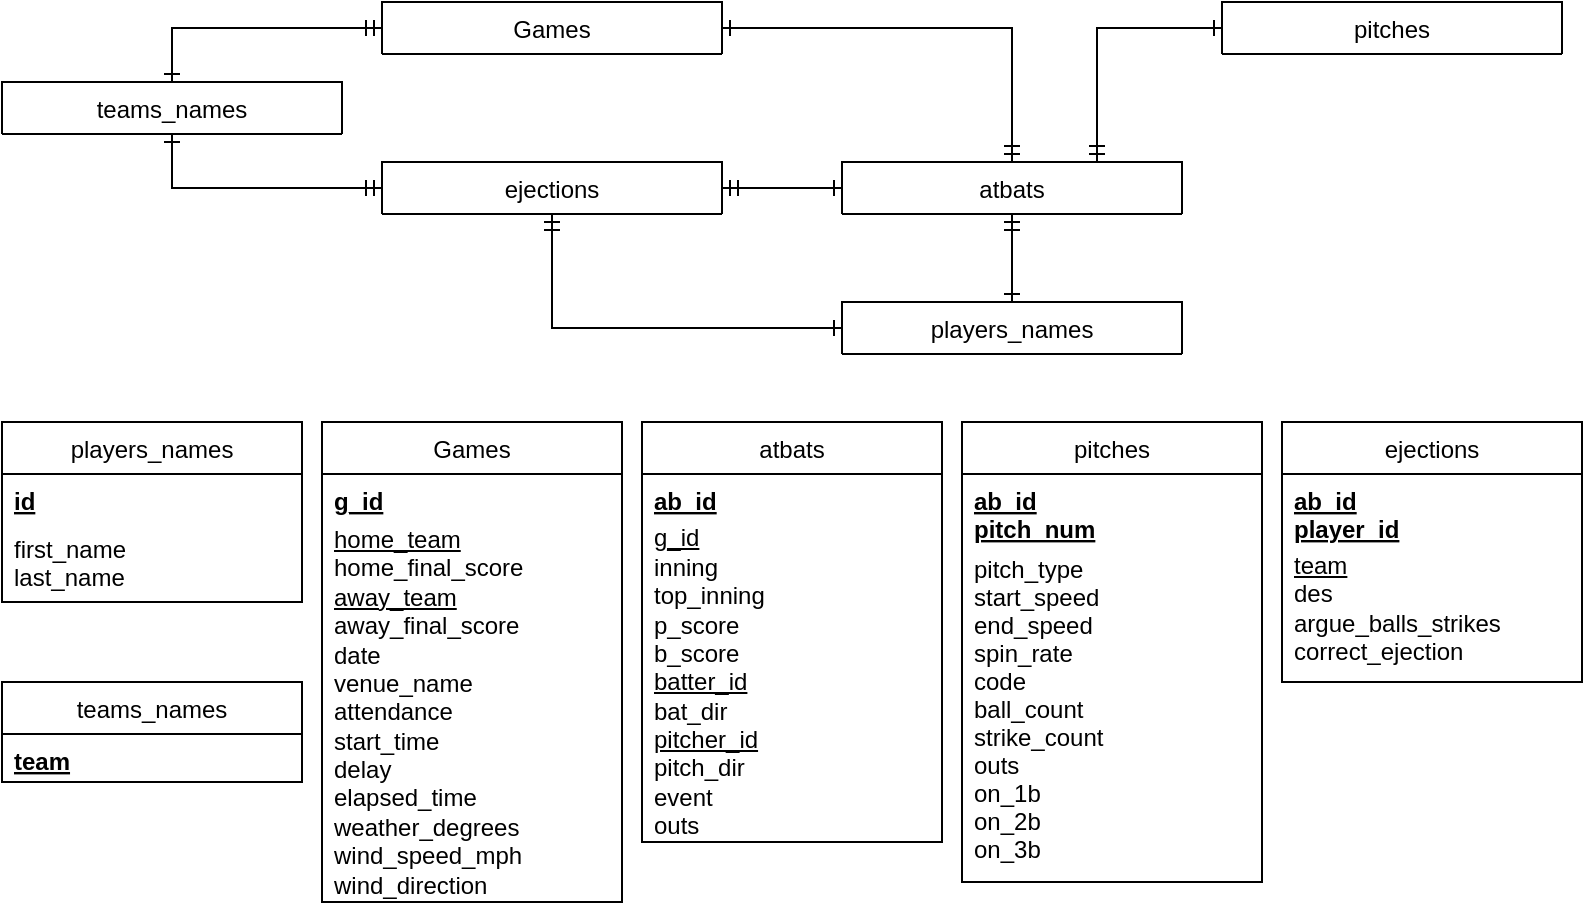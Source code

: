 <mxfile version="14.4.9" type="device"><diagram id="C5RBs43oDa-KdzZeNtuy" name="Page-1"><mxGraphModel dx="1113" dy="645" grid="1" gridSize="10" guides="1" tooltips="1" connect="1" arrows="1" fold="1" page="1" pageScale="1" pageWidth="827" pageHeight="1169" background="#ffffff" math="0" shadow="0"><root><mxCell id="WIyWlLk6GJQsqaUBKTNV-0"/><mxCell id="WIyWlLk6GJQsqaUBKTNV-1" parent="WIyWlLk6GJQsqaUBKTNV-0"/><mxCell id="zkfFHV4jXpPFQw0GAbJ--13" value="Games" style="swimlane;fontStyle=0;align=center;verticalAlign=top;childLayout=stackLayout;horizontal=1;startSize=26;horizontalStack=0;resizeParent=1;resizeLast=0;collapsible=1;marginBottom=0;rounded=0;shadow=0;strokeWidth=1;" parent="WIyWlLk6GJQsqaUBKTNV-1" vertex="1"><mxGeometry x="170" y="910" width="150" height="240" as="geometry"><mxRectangle x="340" y="380" width="170" height="26" as="alternateBounds"/></mxGeometry></mxCell><mxCell id="zkfFHV4jXpPFQw0GAbJ--14" value="g_id" style="text;align=left;verticalAlign=top;spacingLeft=4;spacingRight=4;overflow=hidden;rotatable=0;points=[[0,0.5],[1,0.5]];portConstraint=eastwest;fontStyle=5" parent="zkfFHV4jXpPFQw0GAbJ--13" vertex="1"><mxGeometry y="26" width="150" height="24" as="geometry"/></mxCell><mxCell id="FQ07l24NtpzFuGUXLP_U-1" value="&lt;span&gt;&lt;u&gt;home_team&lt;/u&gt;&lt;/span&gt;&lt;br style=&quot;padding: 0px ; margin: 0px&quot;&gt;&lt;span&gt;home_final_score&lt;/span&gt;&lt;br style=&quot;padding: 0px ; margin: 0px&quot;&gt;&lt;span&gt;&lt;u&gt;away_team&lt;/u&gt;&lt;/span&gt;&lt;br style=&quot;padding: 0px ; margin: 0px&quot;&gt;&lt;span&gt;away_final_score&lt;/span&gt;&lt;br style=&quot;padding: 0px ; margin: 0px&quot;&gt;&lt;span&gt;date&lt;/span&gt;&lt;br style=&quot;padding: 0px ; margin: 0px&quot;&gt;&lt;span&gt;venue_name&lt;/span&gt;&lt;br style=&quot;padding: 0px ; margin: 0px&quot;&gt;&lt;span&gt;attendance&lt;/span&gt;&lt;br style=&quot;padding: 0px ; margin: 0px&quot;&gt;&lt;span&gt;start_time&lt;/span&gt;&lt;br style=&quot;padding: 0px ; margin: 0px&quot;&gt;&lt;span&gt;delay&lt;/span&gt;&lt;br style=&quot;padding: 0px ; margin: 0px&quot;&gt;&lt;span&gt;elapsed_time&lt;/span&gt;&lt;br style=&quot;padding: 0px ; margin: 0px&quot;&gt;&lt;span&gt;weather_degrees&lt;/span&gt;&lt;br style=&quot;padding: 0px ; margin: 0px&quot;&gt;&lt;span&gt;wind_speed_mph&lt;/span&gt;&lt;br style=&quot;padding: 0px ; margin: 0px&quot;&gt;&lt;span&gt;wind_direction&lt;/span&gt;" style="text;html=1;fillColor=none;align=left;verticalAlign=middle;whiteSpace=wrap;rounded=0;spacingLeft=4;spacingRight=4;" vertex="1" parent="zkfFHV4jXpPFQw0GAbJ--13"><mxGeometry y="50" width="150" height="190" as="geometry"/></mxCell><mxCell id="UXzJ9YpBv-RjABkpbelR-1" value="atbats" style="swimlane;fontStyle=0;align=center;verticalAlign=top;childLayout=stackLayout;horizontal=1;startSize=26;horizontalStack=0;resizeParent=1;resizeLast=0;collapsible=1;marginBottom=0;rounded=0;shadow=0;strokeWidth=1;" parent="WIyWlLk6GJQsqaUBKTNV-1" vertex="1"><mxGeometry x="330" y="910" width="150" height="210" as="geometry"><mxRectangle x="340" y="380" width="170" height="26" as="alternateBounds"/></mxGeometry></mxCell><mxCell id="UXzJ9YpBv-RjABkpbelR-2" value="ab_id" style="text;align=left;verticalAlign=top;spacingLeft=4;spacingRight=4;overflow=hidden;rotatable=0;points=[[0,0.5],[1,0.5]];portConstraint=eastwest;fontStyle=5" parent="UXzJ9YpBv-RjABkpbelR-1" vertex="1"><mxGeometry y="26" width="150" height="24" as="geometry"/></mxCell><mxCell id="FQ07l24NtpzFuGUXLP_U-34" value="&lt;span&gt;&lt;u&gt;g_id&lt;/u&gt;&lt;/span&gt;&lt;br style=&quot;padding: 0px ; margin: 0px&quot;&gt;&lt;span&gt;inning&lt;/span&gt;&lt;br style=&quot;padding: 0px ; margin: 0px&quot;&gt;&lt;span&gt;top_inning&lt;/span&gt;&lt;br style=&quot;padding: 0px ; margin: 0px&quot;&gt;&lt;span&gt;p_score&lt;/span&gt;&lt;br style=&quot;padding: 0px ; margin: 0px&quot;&gt;&lt;span&gt;b_score&lt;/span&gt;&lt;br style=&quot;padding: 0px ; margin: 0px&quot;&gt;&lt;span&gt;&lt;u&gt;batter_id&lt;/u&gt;&lt;/span&gt;&lt;br style=&quot;padding: 0px ; margin: 0px&quot;&gt;&lt;span&gt;bat_dir&lt;/span&gt;&lt;br style=&quot;padding: 0px ; margin: 0px&quot;&gt;&lt;span&gt;&lt;u&gt;pitcher_id&lt;/u&gt;&lt;/span&gt;&lt;br style=&quot;padding: 0px ; margin: 0px&quot;&gt;&lt;span&gt;pitch_dir&lt;/span&gt;&lt;br style=&quot;padding: 0px ; margin: 0px&quot;&gt;&lt;span&gt;event&lt;/span&gt;&lt;br style=&quot;padding: 0px ; margin: 0px&quot;&gt;&lt;span&gt;outs&lt;/span&gt;" style="text;html=1;fillColor=none;align=left;verticalAlign=middle;whiteSpace=wrap;rounded=0;spacingLeft=4;spacingRight=4;" vertex="1" parent="UXzJ9YpBv-RjABkpbelR-1"><mxGeometry y="50" width="150" height="160" as="geometry"/></mxCell><mxCell id="UXzJ9YpBv-RjABkpbelR-4" value="ejections" style="swimlane;fontStyle=0;align=center;verticalAlign=top;childLayout=stackLayout;horizontal=1;startSize=26;horizontalStack=0;resizeParent=1;resizeLast=0;collapsible=1;marginBottom=0;rounded=0;shadow=0;strokeWidth=1;" parent="WIyWlLk6GJQsqaUBKTNV-1" vertex="1"><mxGeometry x="650" y="910" width="150" height="130" as="geometry"><mxRectangle x="340" y="380" width="170" height="26" as="alternateBounds"/></mxGeometry></mxCell><mxCell id="UXzJ9YpBv-RjABkpbelR-5" value="ab_id&#10;player_id" style="text;align=left;verticalAlign=top;spacingLeft=4;spacingRight=4;overflow=hidden;rotatable=0;points=[[0,0.5],[1,0.5]];portConstraint=eastwest;fontStyle=5" parent="UXzJ9YpBv-RjABkpbelR-4" vertex="1"><mxGeometry y="26" width="150" height="34" as="geometry"/></mxCell><mxCell id="FQ07l24NtpzFuGUXLP_U-35" value="&lt;span&gt;&lt;u&gt;team&lt;/u&gt;&lt;/span&gt;&lt;br style=&quot;padding: 0px ; margin: 0px&quot;&gt;&lt;span&gt;des&lt;/span&gt;&lt;br style=&quot;padding: 0px ; margin: 0px&quot;&gt;&lt;span&gt;argue_balls_strikes&lt;/span&gt;&lt;br style=&quot;padding: 0px ; margin: 0px&quot;&gt;&lt;span&gt;correct_ejection&lt;/span&gt;" style="text;html=1;fillColor=none;align=left;verticalAlign=middle;whiteSpace=wrap;rounded=0;spacingLeft=4;spacingRight=4;" vertex="1" parent="UXzJ9YpBv-RjABkpbelR-4"><mxGeometry y="60" width="150" height="65" as="geometry"/></mxCell><mxCell id="UXzJ9YpBv-RjABkpbelR-7" value="players_names" style="swimlane;fontStyle=0;align=center;verticalAlign=top;childLayout=stackLayout;horizontal=1;startSize=26;horizontalStack=0;resizeParent=1;resizeLast=0;collapsible=1;marginBottom=0;rounded=0;shadow=0;strokeWidth=1;" parent="WIyWlLk6GJQsqaUBKTNV-1" vertex="1"><mxGeometry x="10" y="910" width="150" height="90" as="geometry"><mxRectangle x="340" y="380" width="170" height="26" as="alternateBounds"/></mxGeometry></mxCell><mxCell id="UXzJ9YpBv-RjABkpbelR-8" value="id" style="text;align=left;verticalAlign=top;spacingLeft=4;spacingRight=4;overflow=hidden;rotatable=0;points=[[0,0.5],[1,0.5]];portConstraint=eastwest;fontStyle=5" parent="UXzJ9YpBv-RjABkpbelR-7" vertex="1"><mxGeometry y="26" width="150" height="24" as="geometry"/></mxCell><mxCell id="UXzJ9YpBv-RjABkpbelR-9" value="first_name&#10;last_name" style="text;align=left;verticalAlign=top;spacingLeft=4;spacingRight=4;overflow=hidden;rotatable=0;points=[[0,0.5],[1,0.5]];portConstraint=eastwest;fontStyle=0" parent="UXzJ9YpBv-RjABkpbelR-7" vertex="1"><mxGeometry y="50" width="150" height="40" as="geometry"/></mxCell><mxCell id="UXzJ9YpBv-RjABkpbelR-10" value="pitches" style="swimlane;fontStyle=0;align=center;verticalAlign=top;childLayout=stackLayout;horizontal=1;startSize=26;horizontalStack=0;resizeParent=1;resizeLast=0;collapsible=1;marginBottom=0;rounded=0;shadow=0;strokeWidth=1;perimeterSpacing=0;" parent="WIyWlLk6GJQsqaUBKTNV-1" vertex="1"><mxGeometry x="490" y="910" width="150" height="230" as="geometry"><mxRectangle x="340" y="380" width="170" height="26" as="alternateBounds"/></mxGeometry></mxCell><mxCell id="UXzJ9YpBv-RjABkpbelR-11" value="ab_id&#10;pitch_num" style="text;align=left;verticalAlign=top;spacingLeft=4;spacingRight=4;overflow=hidden;rotatable=0;points=[[0,0.5],[1,0.5]];portConstraint=eastwest;fontStyle=5" parent="UXzJ9YpBv-RjABkpbelR-10" vertex="1"><mxGeometry y="26" width="150" height="34" as="geometry"/></mxCell><mxCell id="UXzJ9YpBv-RjABkpbelR-12" value="pitch_type&#10;start_speed&#10;end_speed&#10;spin_rate&#10;code&#10;ball_count&#10;strike_count&#10;outs&#10;on_1b&#10;on_2b&#10;on_3b" style="text;align=left;verticalAlign=top;spacingLeft=4;spacingRight=4;overflow=hidden;rotatable=0;points=[[0,0.5],[1,0.5]];portConstraint=eastwest;fontStyle=0" parent="UXzJ9YpBv-RjABkpbelR-10" vertex="1"><mxGeometry y="60" width="150" height="170" as="geometry"/></mxCell><mxCell id="UXzJ9YpBv-RjABkpbelR-16" value="teams_names" style="swimlane;fontStyle=0;align=center;verticalAlign=top;childLayout=stackLayout;horizontal=1;startSize=26;horizontalStack=0;resizeParent=1;resizeLast=0;collapsible=1;marginBottom=0;rounded=0;shadow=0;strokeWidth=1;" parent="WIyWlLk6GJQsqaUBKTNV-1" vertex="1"><mxGeometry x="10" y="1040" width="150" height="50" as="geometry"><mxRectangle x="340" y="380" width="170" height="26" as="alternateBounds"/></mxGeometry></mxCell><mxCell id="UXzJ9YpBv-RjABkpbelR-17" value="team" style="text;align=left;verticalAlign=top;spacingLeft=4;spacingRight=4;overflow=hidden;rotatable=0;points=[[0,0.5],[1,0.5]];portConstraint=eastwest;fontStyle=5" parent="UXzJ9YpBv-RjABkpbelR-16" vertex="1"><mxGeometry y="26" width="150" height="24" as="geometry"/></mxCell><mxCell id="FQ07l24NtpzFuGUXLP_U-56" style="edgeStyle=orthogonalEdgeStyle;rounded=0;orthogonalLoop=1;jettySize=auto;html=1;exitX=0;exitY=0.5;exitDx=0;exitDy=0;entryX=0.5;entryY=1;entryDx=0;entryDy=0;startArrow=ERone;startFill=0;endArrow=ERmandOne;endFill=0;" edge="1" parent="WIyWlLk6GJQsqaUBKTNV-1" source="FQ07l24NtpzFuGUXLP_U-37" target="FQ07l24NtpzFuGUXLP_U-45"><mxGeometry relative="1" as="geometry"/></mxCell><mxCell id="FQ07l24NtpzFuGUXLP_U-58" style="edgeStyle=orthogonalEdgeStyle;rounded=0;orthogonalLoop=1;jettySize=auto;html=1;exitX=0.5;exitY=0;exitDx=0;exitDy=0;entryX=0.5;entryY=1;entryDx=0;entryDy=0;startArrow=ERone;startFill=0;endArrow=ERmandOne;endFill=0;" edge="1" parent="WIyWlLk6GJQsqaUBKTNV-1" source="FQ07l24NtpzFuGUXLP_U-37" target="FQ07l24NtpzFuGUXLP_U-48"><mxGeometry relative="1" as="geometry"/></mxCell><mxCell id="FQ07l24NtpzFuGUXLP_U-37" value="players_names" style="swimlane;fontStyle=0;align=center;verticalAlign=top;childLayout=stackLayout;horizontal=1;startSize=26;horizontalStack=0;resizeParent=1;resizeLast=0;collapsible=1;marginBottom=0;rounded=0;shadow=0;strokeWidth=1;" vertex="1" collapsed="1" parent="WIyWlLk6GJQsqaUBKTNV-1"><mxGeometry x="430" y="850" width="170" height="26" as="geometry"><mxRectangle x="410" y="720" width="150" height="90" as="alternateBounds"/></mxGeometry></mxCell><mxCell id="FQ07l24NtpzFuGUXLP_U-38" value="id" style="text;align=left;verticalAlign=top;spacingLeft=4;spacingRight=4;overflow=hidden;rotatable=0;points=[[0,0.5],[1,0.5]];portConstraint=eastwest;fontStyle=5" vertex="1" parent="FQ07l24NtpzFuGUXLP_U-37"><mxGeometry y="26" width="170" height="24" as="geometry"/></mxCell><mxCell id="FQ07l24NtpzFuGUXLP_U-39" value="first_name&#10;last_name" style="text;align=left;verticalAlign=top;spacingLeft=4;spacingRight=4;overflow=hidden;rotatable=0;points=[[0,0.5],[1,0.5]];portConstraint=eastwest;fontStyle=0" vertex="1" parent="FQ07l24NtpzFuGUXLP_U-37"><mxGeometry y="50" width="170" height="40" as="geometry"/></mxCell><mxCell id="FQ07l24NtpzFuGUXLP_U-54" style="edgeStyle=orthogonalEdgeStyle;rounded=0;orthogonalLoop=1;jettySize=auto;html=1;exitX=0.5;exitY=0;exitDx=0;exitDy=0;entryX=0;entryY=0.5;entryDx=0;entryDy=0;startArrow=ERone;startFill=0;endArrow=ERmandOne;endFill=0;" edge="1" parent="WIyWlLk6GJQsqaUBKTNV-1" source="FQ07l24NtpzFuGUXLP_U-40" target="FQ07l24NtpzFuGUXLP_U-51"><mxGeometry relative="1" as="geometry"/></mxCell><mxCell id="FQ07l24NtpzFuGUXLP_U-55" style="edgeStyle=orthogonalEdgeStyle;rounded=0;orthogonalLoop=1;jettySize=auto;html=1;exitX=0.5;exitY=1;exitDx=0;exitDy=0;entryX=0;entryY=0.5;entryDx=0;entryDy=0;startArrow=ERone;startFill=0;endArrow=ERmandOne;endFill=0;" edge="1" parent="WIyWlLk6GJQsqaUBKTNV-1" source="FQ07l24NtpzFuGUXLP_U-40" target="FQ07l24NtpzFuGUXLP_U-45"><mxGeometry relative="1" as="geometry"/></mxCell><mxCell id="FQ07l24NtpzFuGUXLP_U-40" value="teams_names" style="swimlane;fontStyle=0;align=center;verticalAlign=top;childLayout=stackLayout;horizontal=1;startSize=26;horizontalStack=0;resizeParent=1;resizeLast=0;collapsible=1;marginBottom=0;rounded=0;shadow=0;strokeWidth=1;" vertex="1" collapsed="1" parent="WIyWlLk6GJQsqaUBKTNV-1"><mxGeometry x="10" y="740" width="170" height="26" as="geometry"><mxRectangle x="310" y="790" width="150" height="50" as="alternateBounds"/></mxGeometry></mxCell><mxCell id="FQ07l24NtpzFuGUXLP_U-41" value="team" style="text;align=left;verticalAlign=top;spacingLeft=4;spacingRight=4;overflow=hidden;rotatable=0;points=[[0,0.5],[1,0.5]];portConstraint=eastwest;fontStyle=5" vertex="1" parent="FQ07l24NtpzFuGUXLP_U-40"><mxGeometry y="26" width="170" height="24" as="geometry"/></mxCell><mxCell id="FQ07l24NtpzFuGUXLP_U-42" value="pitches" style="swimlane;fontStyle=0;align=center;verticalAlign=top;childLayout=stackLayout;horizontal=1;startSize=26;horizontalStack=0;resizeParent=1;resizeLast=0;collapsible=1;marginBottom=0;rounded=0;shadow=0;strokeWidth=1;perimeterSpacing=0;" vertex="1" collapsed="1" parent="WIyWlLk6GJQsqaUBKTNV-1"><mxGeometry x="620" y="700" width="170" height="26" as="geometry"><mxRectangle x="640" y="560" width="150" height="230" as="alternateBounds"/></mxGeometry></mxCell><mxCell id="FQ07l24NtpzFuGUXLP_U-43" value="ab_id&#10;pitch_num" style="text;align=left;verticalAlign=top;spacingLeft=4;spacingRight=4;overflow=hidden;rotatable=0;points=[[0,0.5],[1,0.5]];portConstraint=eastwest;fontStyle=5" vertex="1" parent="FQ07l24NtpzFuGUXLP_U-42"><mxGeometry y="26" width="170" height="34" as="geometry"/></mxCell><mxCell id="FQ07l24NtpzFuGUXLP_U-44" value="pitch_type&#10;start_speed&#10;end_speed&#10;spin_rate&#10;code&#10;ball_count&#10;strike_count&#10;outs&#10;on_1b&#10;on_2b&#10;on_3b" style="text;align=left;verticalAlign=top;spacingLeft=4;spacingRight=4;overflow=hidden;rotatable=0;points=[[0,0.5],[1,0.5]];portConstraint=eastwest;fontStyle=0" vertex="1" parent="FQ07l24NtpzFuGUXLP_U-42"><mxGeometry y="60" width="170" height="170" as="geometry"/></mxCell><mxCell id="FQ07l24NtpzFuGUXLP_U-45" value="ejections" style="swimlane;fontStyle=0;align=center;verticalAlign=top;childLayout=stackLayout;horizontal=1;startSize=26;horizontalStack=0;resizeParent=1;resizeLast=0;collapsible=1;marginBottom=0;rounded=0;shadow=0;strokeWidth=1;" vertex="1" collapsed="1" parent="WIyWlLk6GJQsqaUBKTNV-1"><mxGeometry x="200" y="780" width="170" height="26" as="geometry"><mxRectangle x="410" y="585" width="150" height="130" as="alternateBounds"/></mxGeometry></mxCell><mxCell id="FQ07l24NtpzFuGUXLP_U-46" value="ab_id&#10;player_id" style="text;align=left;verticalAlign=top;spacingLeft=4;spacingRight=4;overflow=hidden;rotatable=0;points=[[0,0.5],[1,0.5]];portConstraint=eastwest;fontStyle=5" vertex="1" parent="FQ07l24NtpzFuGUXLP_U-45"><mxGeometry y="26" width="170" height="34" as="geometry"/></mxCell><mxCell id="FQ07l24NtpzFuGUXLP_U-47" value="&lt;span&gt;&lt;u&gt;team&lt;/u&gt;&lt;/span&gt;&lt;br style=&quot;padding: 0px ; margin: 0px&quot;&gt;&lt;span&gt;des&lt;/span&gt;&lt;br style=&quot;padding: 0px ; margin: 0px&quot;&gt;&lt;span&gt;argue_balls_strikes&lt;/span&gt;&lt;br style=&quot;padding: 0px ; margin: 0px&quot;&gt;&lt;span&gt;correct_ejection&lt;/span&gt;" style="text;html=1;fillColor=none;align=left;verticalAlign=middle;whiteSpace=wrap;rounded=0;spacingLeft=4;spacingRight=4;" vertex="1" parent="FQ07l24NtpzFuGUXLP_U-45"><mxGeometry y="60" width="170" height="65" as="geometry"/></mxCell><mxCell id="FQ07l24NtpzFuGUXLP_U-57" style="edgeStyle=orthogonalEdgeStyle;rounded=0;orthogonalLoop=1;jettySize=auto;html=1;exitX=0;exitY=0.5;exitDx=0;exitDy=0;entryX=1;entryY=0.5;entryDx=0;entryDy=0;startArrow=ERone;startFill=0;endArrow=ERmandOne;endFill=0;" edge="1" parent="WIyWlLk6GJQsqaUBKTNV-1" source="FQ07l24NtpzFuGUXLP_U-48" target="FQ07l24NtpzFuGUXLP_U-45"><mxGeometry relative="1" as="geometry"/></mxCell><mxCell id="FQ07l24NtpzFuGUXLP_U-59" style="edgeStyle=orthogonalEdgeStyle;rounded=0;orthogonalLoop=1;jettySize=auto;html=1;exitX=0.5;exitY=0;exitDx=0;exitDy=0;entryX=1;entryY=0.5;entryDx=0;entryDy=0;startArrow=ERmandOne;startFill=0;endArrow=ERone;endFill=0;" edge="1" parent="WIyWlLk6GJQsqaUBKTNV-1" source="FQ07l24NtpzFuGUXLP_U-48" target="FQ07l24NtpzFuGUXLP_U-51"><mxGeometry relative="1" as="geometry"/></mxCell><mxCell id="FQ07l24NtpzFuGUXLP_U-60" style="edgeStyle=orthogonalEdgeStyle;rounded=0;orthogonalLoop=1;jettySize=auto;html=1;exitX=0.75;exitY=0;exitDx=0;exitDy=0;entryX=0;entryY=0.5;entryDx=0;entryDy=0;startArrow=ERmandOne;startFill=0;endArrow=ERone;endFill=0;" edge="1" parent="WIyWlLk6GJQsqaUBKTNV-1" source="FQ07l24NtpzFuGUXLP_U-48" target="FQ07l24NtpzFuGUXLP_U-42"><mxGeometry relative="1" as="geometry"/></mxCell><mxCell id="FQ07l24NtpzFuGUXLP_U-48" value="atbats" style="swimlane;fontStyle=0;align=center;verticalAlign=top;childLayout=stackLayout;horizontal=1;startSize=26;horizontalStack=0;resizeParent=1;resizeLast=0;collapsible=1;marginBottom=0;rounded=0;shadow=0;strokeWidth=1;" vertex="1" collapsed="1" parent="WIyWlLk6GJQsqaUBKTNV-1"><mxGeometry x="430" y="780" width="170" height="26" as="geometry"><mxRectangle x="460" y="360" width="150" height="210" as="alternateBounds"/></mxGeometry></mxCell><mxCell id="FQ07l24NtpzFuGUXLP_U-49" value="ab_id" style="text;align=left;verticalAlign=top;spacingLeft=4;spacingRight=4;overflow=hidden;rotatable=0;points=[[0,0.5],[1,0.5]];portConstraint=eastwest;fontStyle=5" vertex="1" parent="FQ07l24NtpzFuGUXLP_U-48"><mxGeometry y="26" width="170" height="24" as="geometry"/></mxCell><mxCell id="FQ07l24NtpzFuGUXLP_U-50" value="&lt;span&gt;&lt;u&gt;g_id&lt;/u&gt;&lt;/span&gt;&lt;br style=&quot;padding: 0px ; margin: 0px&quot;&gt;&lt;span&gt;inning&lt;/span&gt;&lt;br style=&quot;padding: 0px ; margin: 0px&quot;&gt;&lt;span&gt;top_inning&lt;/span&gt;&lt;br style=&quot;padding: 0px ; margin: 0px&quot;&gt;&lt;span&gt;p_score&lt;/span&gt;&lt;br style=&quot;padding: 0px ; margin: 0px&quot;&gt;&lt;span&gt;b_score&lt;/span&gt;&lt;br style=&quot;padding: 0px ; margin: 0px&quot;&gt;&lt;span&gt;&lt;u&gt;batter_id&lt;/u&gt;&lt;/span&gt;&lt;br style=&quot;padding: 0px ; margin: 0px&quot;&gt;&lt;span&gt;bat_dir&lt;/span&gt;&lt;br style=&quot;padding: 0px ; margin: 0px&quot;&gt;&lt;span&gt;&lt;u&gt;pitcher_id&lt;/u&gt;&lt;/span&gt;&lt;br style=&quot;padding: 0px ; margin: 0px&quot;&gt;&lt;span&gt;pitch_dir&lt;/span&gt;&lt;br style=&quot;padding: 0px ; margin: 0px&quot;&gt;&lt;span&gt;event&lt;/span&gt;&lt;br style=&quot;padding: 0px ; margin: 0px&quot;&gt;&lt;span&gt;outs&lt;/span&gt;" style="text;html=1;fillColor=none;align=left;verticalAlign=middle;whiteSpace=wrap;rounded=0;spacingLeft=4;spacingRight=4;" vertex="1" parent="FQ07l24NtpzFuGUXLP_U-48"><mxGeometry y="50" width="170" height="160" as="geometry"/></mxCell><mxCell id="FQ07l24NtpzFuGUXLP_U-51" value="Games" style="swimlane;fontStyle=0;align=center;verticalAlign=top;childLayout=stackLayout;horizontal=1;startSize=26;horizontalStack=0;resizeParent=1;resizeLast=0;collapsible=1;marginBottom=0;rounded=0;shadow=0;strokeWidth=1;" vertex="1" collapsed="1" parent="WIyWlLk6GJQsqaUBKTNV-1"><mxGeometry x="200" y="700" width="170" height="26" as="geometry"><mxRectangle x="260" y="320" width="150" height="240" as="alternateBounds"/></mxGeometry></mxCell><mxCell id="FQ07l24NtpzFuGUXLP_U-52" value="g_id" style="text;align=left;verticalAlign=top;spacingLeft=4;spacingRight=4;overflow=hidden;rotatable=0;points=[[0,0.5],[1,0.5]];portConstraint=eastwest;fontStyle=5" vertex="1" parent="FQ07l24NtpzFuGUXLP_U-51"><mxGeometry y="26" width="170" height="24" as="geometry"/></mxCell><mxCell id="FQ07l24NtpzFuGUXLP_U-53" value="&lt;span&gt;&lt;u&gt;home_team&lt;/u&gt;&lt;/span&gt;&lt;br style=&quot;padding: 0px ; margin: 0px&quot;&gt;&lt;span&gt;home_final_score&lt;/span&gt;&lt;br style=&quot;padding: 0px ; margin: 0px&quot;&gt;&lt;span&gt;&lt;u&gt;away_team&lt;/u&gt;&lt;/span&gt;&lt;br style=&quot;padding: 0px ; margin: 0px&quot;&gt;&lt;span&gt;away_final_score&lt;/span&gt;&lt;br style=&quot;padding: 0px ; margin: 0px&quot;&gt;&lt;span&gt;date&lt;/span&gt;&lt;br style=&quot;padding: 0px ; margin: 0px&quot;&gt;&lt;span&gt;venue_name&lt;/span&gt;&lt;br style=&quot;padding: 0px ; margin: 0px&quot;&gt;&lt;span&gt;attendance&lt;/span&gt;&lt;br style=&quot;padding: 0px ; margin: 0px&quot;&gt;&lt;span&gt;start_time&lt;/span&gt;&lt;br style=&quot;padding: 0px ; margin: 0px&quot;&gt;&lt;span&gt;delay&lt;/span&gt;&lt;br style=&quot;padding: 0px ; margin: 0px&quot;&gt;&lt;span&gt;elapsed_time&lt;/span&gt;&lt;br style=&quot;padding: 0px ; margin: 0px&quot;&gt;&lt;span&gt;weather_degrees&lt;/span&gt;&lt;br style=&quot;padding: 0px ; margin: 0px&quot;&gt;&lt;span&gt;wind_speed_mph&lt;/span&gt;&lt;br style=&quot;padding: 0px ; margin: 0px&quot;&gt;&lt;span&gt;wind_direction&lt;/span&gt;" style="text;html=1;fillColor=none;align=left;verticalAlign=middle;whiteSpace=wrap;rounded=0;spacingLeft=4;spacingRight=4;" vertex="1" parent="FQ07l24NtpzFuGUXLP_U-51"><mxGeometry y="50" width="170" height="190" as="geometry"/></mxCell></root></mxGraphModel></diagram></mxfile>
